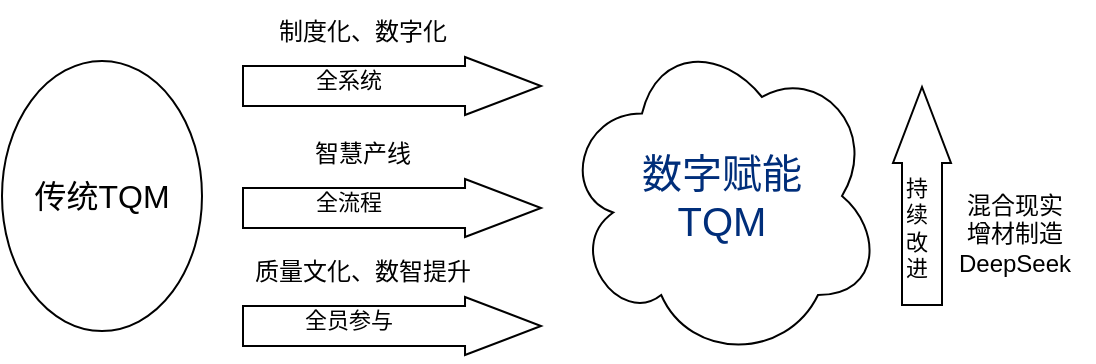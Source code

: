 <mxfile version="28.0.9">
  <diagram name="第 1 页" id="LAZ4N3uHstaVhRphAVza">
    <mxGraphModel dx="729" dy="535" grid="1" gridSize="10" guides="1" tooltips="1" connect="1" arrows="1" fold="1" page="1" pageScale="1" pageWidth="827" pageHeight="1169" math="0" shadow="0">
      <root>
        <mxCell id="0" />
        <mxCell id="1" parent="0" />
        <mxCell id="GIN5xh7GRkXWxgkUIPJn-1" value="传统TQM" style="ellipse;whiteSpace=wrap;html=1;fontSize=16;" vertex="1" parent="1">
          <mxGeometry x="110" y="187.5" width="100" height="135" as="geometry" />
        </mxCell>
        <mxCell id="GIN5xh7GRkXWxgkUIPJn-2" value="&lt;span style=&quot;color: light-dark(rgb(0, 46, 122), rgb(237, 237, 237));&quot;&gt;数字赋能&lt;/span&gt;&lt;div&gt;&lt;span style=&quot;color: light-dark(rgb(0, 46, 122), rgb(237, 237, 237));&quot;&gt;TQM&lt;/span&gt;&lt;/div&gt;" style="ellipse;shape=cloud;whiteSpace=wrap;html=1;fontSize=20;" vertex="1" parent="1">
          <mxGeometry x="390" y="172.5" width="160" height="165" as="geometry" />
        </mxCell>
        <mxCell id="GIN5xh7GRkXWxgkUIPJn-4" value="" style="shape=flexArrow;endArrow=classic;html=1;rounded=0;endWidth=8;endSize=12.33;width=20;" edge="1" parent="1">
          <mxGeometry width="50" height="50" relative="1" as="geometry">
            <mxPoint x="230" y="200" as="sourcePoint" />
            <mxPoint x="380" y="200" as="targetPoint" />
          </mxGeometry>
        </mxCell>
        <mxCell id="GIN5xh7GRkXWxgkUIPJn-6" value="全系统" style="edgeLabel;html=1;align=center;verticalAlign=middle;resizable=0;points=[];" vertex="1" connectable="0" parent="GIN5xh7GRkXWxgkUIPJn-4">
          <mxGeometry x="-0.291" y="3" relative="1" as="geometry">
            <mxPoint as="offset" />
          </mxGeometry>
        </mxCell>
        <mxCell id="GIN5xh7GRkXWxgkUIPJn-7" value="制度化、数字化" style="text;html=1;align=center;verticalAlign=middle;resizable=0;points=[];autosize=1;strokeColor=none;fillColor=none;" vertex="1" parent="1">
          <mxGeometry x="235" y="157.5" width="110" height="30" as="geometry" />
        </mxCell>
        <mxCell id="GIN5xh7GRkXWxgkUIPJn-8" value="" style="shape=flexArrow;endArrow=classic;html=1;rounded=0;endWidth=8;endSize=12.33;width=20;" edge="1" parent="1">
          <mxGeometry width="50" height="50" relative="1" as="geometry">
            <mxPoint x="230" y="261" as="sourcePoint" />
            <mxPoint x="380" y="261" as="targetPoint" />
          </mxGeometry>
        </mxCell>
        <mxCell id="GIN5xh7GRkXWxgkUIPJn-9" value="全流程" style="edgeLabel;html=1;align=center;verticalAlign=middle;resizable=0;points=[];" vertex="1" connectable="0" parent="GIN5xh7GRkXWxgkUIPJn-8">
          <mxGeometry x="-0.291" y="3" relative="1" as="geometry">
            <mxPoint as="offset" />
          </mxGeometry>
        </mxCell>
        <mxCell id="GIN5xh7GRkXWxgkUIPJn-10" value="智慧产线" style="text;html=1;align=center;verticalAlign=middle;resizable=0;points=[];autosize=1;strokeColor=none;fillColor=none;" vertex="1" parent="1">
          <mxGeometry x="255" y="218.5" width="70" height="30" as="geometry" />
        </mxCell>
        <mxCell id="GIN5xh7GRkXWxgkUIPJn-11" value="" style="shape=flexArrow;endArrow=classic;html=1;rounded=0;endWidth=8;endSize=12.33;width=20;" edge="1" parent="1">
          <mxGeometry width="50" height="50" relative="1" as="geometry">
            <mxPoint x="230" y="320" as="sourcePoint" />
            <mxPoint x="380" y="320" as="targetPoint" />
          </mxGeometry>
        </mxCell>
        <mxCell id="GIN5xh7GRkXWxgkUIPJn-12" value="全员参与" style="edgeLabel;html=1;align=center;verticalAlign=middle;resizable=0;points=[];" vertex="1" connectable="0" parent="GIN5xh7GRkXWxgkUIPJn-11">
          <mxGeometry x="-0.291" y="3" relative="1" as="geometry">
            <mxPoint as="offset" />
          </mxGeometry>
        </mxCell>
        <mxCell id="GIN5xh7GRkXWxgkUIPJn-13" value="质量文化、数智提升" style="text;html=1;align=center;verticalAlign=middle;resizable=0;points=[];autosize=1;strokeColor=none;fillColor=none;" vertex="1" parent="1">
          <mxGeometry x="225" y="277.5" width="130" height="30" as="geometry" />
        </mxCell>
        <mxCell id="GIN5xh7GRkXWxgkUIPJn-16" value="" style="shape=flexArrow;endArrow=classic;html=1;rounded=0;endWidth=8;endSize=12.33;width=20;" edge="1" parent="1">
          <mxGeometry width="50" height="50" relative="1" as="geometry">
            <mxPoint x="570" y="310" as="sourcePoint" />
            <mxPoint x="570" y="200" as="targetPoint" />
          </mxGeometry>
        </mxCell>
        <mxCell id="GIN5xh7GRkXWxgkUIPJn-17" value="持&lt;div&gt;续&lt;div&gt;改&lt;div&gt;进&lt;/div&gt;&lt;/div&gt;&lt;/div&gt;" style="edgeLabel;html=1;align=center;verticalAlign=middle;resizable=0;points=[];" vertex="1" connectable="0" parent="GIN5xh7GRkXWxgkUIPJn-16">
          <mxGeometry x="-0.291" y="3" relative="1" as="geometry">
            <mxPoint as="offset" />
          </mxGeometry>
        </mxCell>
        <mxCell id="GIN5xh7GRkXWxgkUIPJn-18" value="混合现实&lt;div&gt;增材制造&lt;/div&gt;&lt;div&gt;DeepSeek&lt;/div&gt;" style="text;html=1;align=center;verticalAlign=middle;resizable=0;points=[];autosize=1;strokeColor=none;fillColor=none;" vertex="1" parent="1">
          <mxGeometry x="576" y="244" width="80" height="60" as="geometry" />
        </mxCell>
      </root>
    </mxGraphModel>
  </diagram>
</mxfile>
